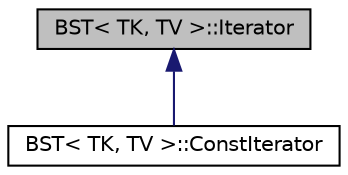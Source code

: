 digraph "BST&lt; TK, TV &gt;::Iterator"
{
  edge [fontname="Helvetica",fontsize="10",labelfontname="Helvetica",labelfontsize="10"];
  node [fontname="Helvetica",fontsize="10",shape=record];
  Node0 [label="BST\< TK, TV \>::Iterator",height=0.2,width=0.4,color="black", fillcolor="grey75", style="filled", fontcolor="black"];
  Node0 -> Node1 [dir="back",color="midnightblue",fontsize="10",style="solid",fontname="Helvetica"];
  Node1 [label="BST\< TK, TV \>::ConstIterator",height=0.2,width=0.4,color="black", fillcolor="white", style="filled",URL="$classBST_1_1ConstIterator.html",tooltip="A constant iterator for the binary search tree class. "];
}
